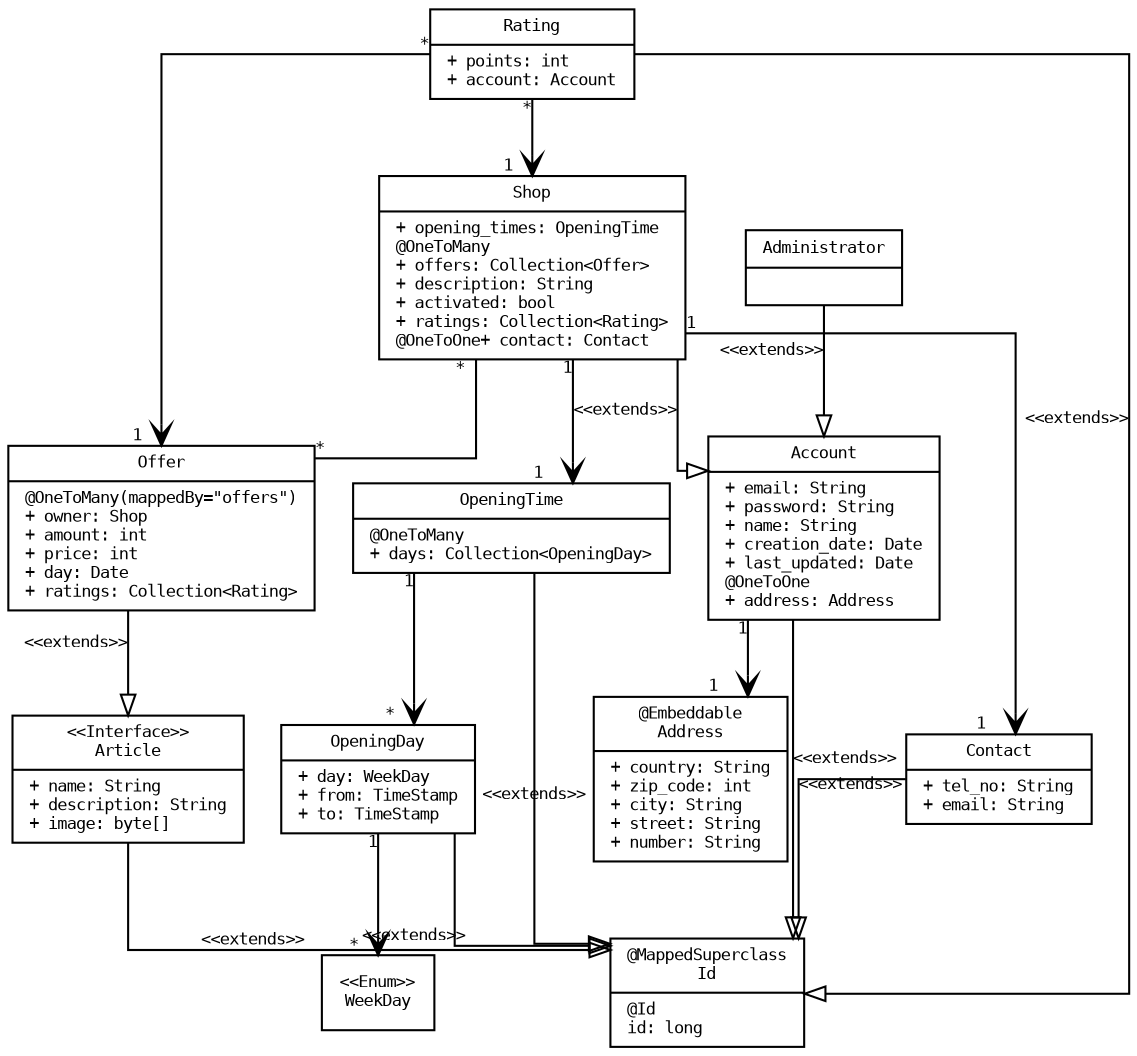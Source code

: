 digraph G {
	graph [ splines=ortho ]
	fontname = "Inconsolata"
	fontsize = 8

	node [
		fontname = "Inconsolata"
		fontsize = 8
		shape = "record"
	]

	edge [
		fontname = "Inconsolata"
		fontsize = 8
	]

	Id [
		label = "{@MappedSuperclass\n
			Id|
			@Id\l
			id: long\l
			}"
	]

	{
		edge [ arrowhead=empty xlabel="<<extends>>" ]
		Account -> Id
		Article -> Id
		OpeningTime -> Id
		OpeningDay -> Id
		Rating -> Id
		Contact -> Id
	}

	Account [
		label = "{
			Account|
			+ email: String\l
			+ password: String\l
			+ name: String\l
			+ creation_date: Date\l
			+ last_updated: Date\l
			@OneToOne\l
			+ address: Address\l
		}"
	]

	Contact [
		label = "{
			Contact|
			+ tel_no: String\l
			+ email: String\l
		}"
	]

	Rating [
		label = "{
			Rating|
			+ points: int\l
			+ account: Account\l
		}"
	]

	Shop [
		label = "{Shop|
			+ opening_times: OpeningTime\l
			@OneToMany\l
			+ offers: Collection\<Offer\>\l
			+ description: String\l
			+ activated: bool\l
			+ ratings: Collection\<Rating\>\l
			@OneToOne
			+ contact: Contact\l
			}"
	]

		/* User [ */
		/* 	label = "{User| */
		/* 	+ address: Address\l */
		/* 	}" */
		/* ] */

	OpeningTime [
		label = "{OpeningTime|
			@OneToMany\l
			+ days: Collection\<OpeningDay\>\l
			}"
	]

	OpeningDay [
		label = "{OpeningDay|
			+ day: WeekDay\l
			+ from: TimeStamp\l
			+ to: TimeStamp\l
			}"
	]

	WeekDay [
		label ="{\<\<Enum\>\>\n
			WeekDay
			}"
	]

	Address [
		label = "{@Embeddable\n
			Address|
			+ country: String\l
			+ zip_code: int\l
			+ city: String\l
			+ street: String\l
			+ number: String\l
			}"
	]

	Administrator [
		label = "{Administrator|}"
/* + \l */
	]

	Article [
		label = "{\<\<Interface\>\>\n
			Article|
			+ name: String\l
			+ description: String\l
			+ image: byte[]\l
			}"
	]

	Offer [
		label = "{Offer|
			@OneToMany(mappedBy=\"offers\")\l
			+ owner: Shop\l
			+ amount: int\l
			+ price: int\l
			+ day: Date\l
			+ ratings: Collection\<Rating\>\l
			}"
	]

	{
		edge [ arrowhead=empty xlabel="<<extends>>" ]
		Shop -> Account
		Administrator -> Account
		Offer -> Article
	}
	{
		edge [ arrowhead=vee taillabel="1" headlabel="*  " ]
		OpeningDay -> WeekDay
		OpeningTime -> OpeningDay
	}
	{
		edge [ arrowhead=vee taillabel="*" headlabel="1  "]
		Rating -> Shop
		Rating -> Offer
	}
	{
		edge [ arrowhead=vee taillabel="1" headlabel="1   " ]
		Shop -> OpeningTime
		Account -> Address
		Shop -> Contact
	}
	{
		edge [ dir=none taillabel="* " headlabel = "*"]
		Shop -> Offer [
			/* taillabel="* \nofferingShop" */
			/* headlabel="*\nofferedArticles" */
		]
	}
}
